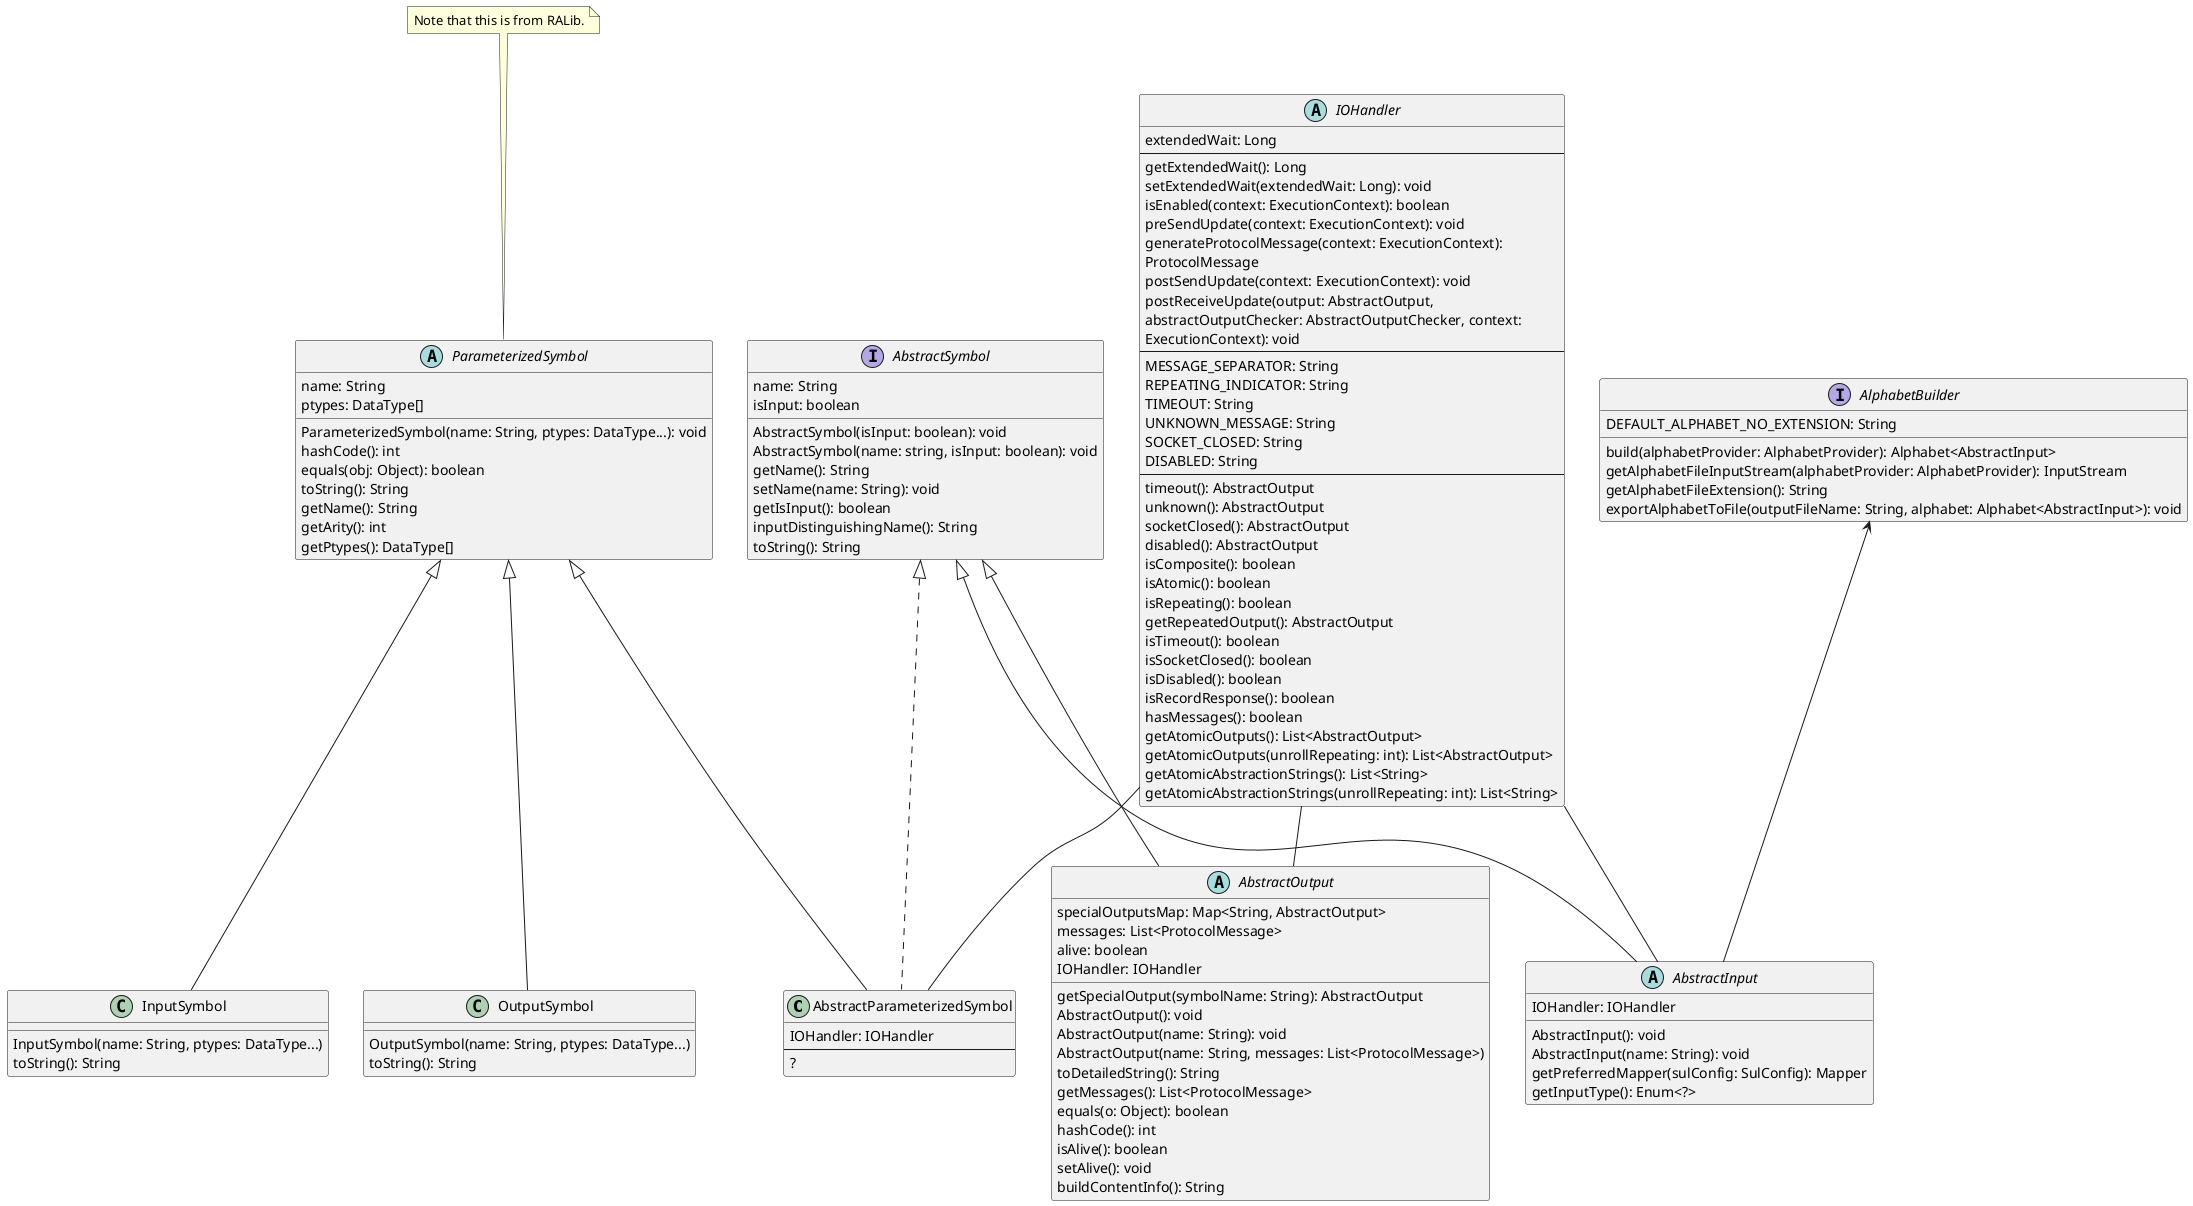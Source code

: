 @startuml Abstracting IO from AbstractInput/Output

class AbstractParameterizedSymbol extends ParameterizedSymbol implements AbstractSymbol {
    IOHandler: IOHandler
    --
    ?
}

abstract class IOHandler {
    extendedWait: Long
    --
    getExtendedWait(): Long
    setExtendedWait(extendedWait: Long): void
    isEnabled(context: ExecutionContext): boolean
    preSendUpdate(context: ExecutionContext): void
    generateProtocolMessage(context: ExecutionContext): \nProtocolMessage
    postSendUpdate(context: ExecutionContext): void
    postReceiveUpdate(output: AbstractOutput, \nabstractOutputChecker: AbstractOutputChecker, context: \nExecutionContext): void
    --
    MESSAGE_SEPARATOR: String
    REPEATING_INDICATOR: String
    TIMEOUT: String
    UNKNOWN_MESSAGE: String
    SOCKET_CLOSED: String
    DISABLED: String
    --
    timeout(): AbstractOutput
    unknown(): AbstractOutput
    socketClosed(): AbstractOutput
    disabled(): AbstractOutput
    isComposite(): boolean
    isAtomic(): boolean
    isRepeating(): boolean
    getRepeatedOutput(): AbstractOutput
    isTimeout(): boolean
    isSocketClosed(): boolean
    isDisabled(): boolean
    isRecordResponse(): boolean
    hasMessages(): boolean
    getAtomicOutputs(): List<AbstractOutput>
    getAtomicOutputs(unrollRepeating: int): List<AbstractOutput>
    getAtomicAbstractionStrings(): List<String>
    getAtomicAbstractionStrings(unrollRepeating: int): List<String>
}

note top of ParameterizedSymbol : Note that this is from RALib.
abstract class ParameterizedSymbol {
    name: String
    ptypes: DataType[]

    ParameterizedSymbol(name: String, ptypes: DataType...): void
    hashCode(): int
    equals(obj: Object): boolean
    toString(): String
    getName(): String
    getArity(): int
    getPtypes(): DataType[]
}

class OutputSymbol extends ParameterizedSymbol {
    OutputSymbol(name: String, ptypes: DataType...)
    toString(): String
}

class InputSymbol extends ParameterizedSymbol {
    InputSymbol(name: String, ptypes: DataType...)
    toString(): String
}

interface AbstractSymbol {
    name: String
    isInput: boolean
    
    AbstractSymbol(isInput: boolean): void
    AbstractSymbol(name: string, isInput: boolean): void
    getName(): String
    setName(name: String): void
    getIsInput(): boolean
    inputDistinguishingName(): String
    toString(): String
}

abstract class AbstractInput extends AbstractSymbol {
    IOHandler: IOHandler
    
    AbstractInput(): void
    AbstractInput(name: String): void
    getPreferredMapper(sulConfig: SulConfig): Mapper
    getInputType(): Enum<?>
}

abstract class AbstractOutput extends AbstractSymbol {
    specialOutputsMap: Map<String, AbstractOutput>
    messages: List<ProtocolMessage>
    alive: boolean
    IOHandler: IOHandler

    getSpecialOutput(symbolName: String): AbstractOutput
    AbstractOutput(): void
    AbstractOutput(name: String): void
    AbstractOutput(name: String, messages: List<ProtocolMessage>)
    toDetailedString(): String
    getMessages(): List<ProtocolMessage>
    equals(o: Object): boolean
    hashCode(): int
    isAlive(): boolean
    setAlive(): void
    buildContentInfo(): String
}

interface AlphabetBuilder {
    DEFAULT_ALPHABET_NO_EXTENSION: String
    
    build(alphabetProvider: AlphabetProvider): Alphabet<AbstractInput>
    getAlphabetFileInputStream(alphabetProvider: AlphabetProvider): InputStream
    getAlphabetFileExtension(): String
    exportAlphabetToFile(outputFileName: String, alphabet: Alphabet<AbstractInput>): void
}

AlphabetBuilder <-- AbstractInput
IOHandler -- AbstractOutput
IOHandler -- AbstractInput
IOHandler -- AbstractParameterizedSymbol
@enduml